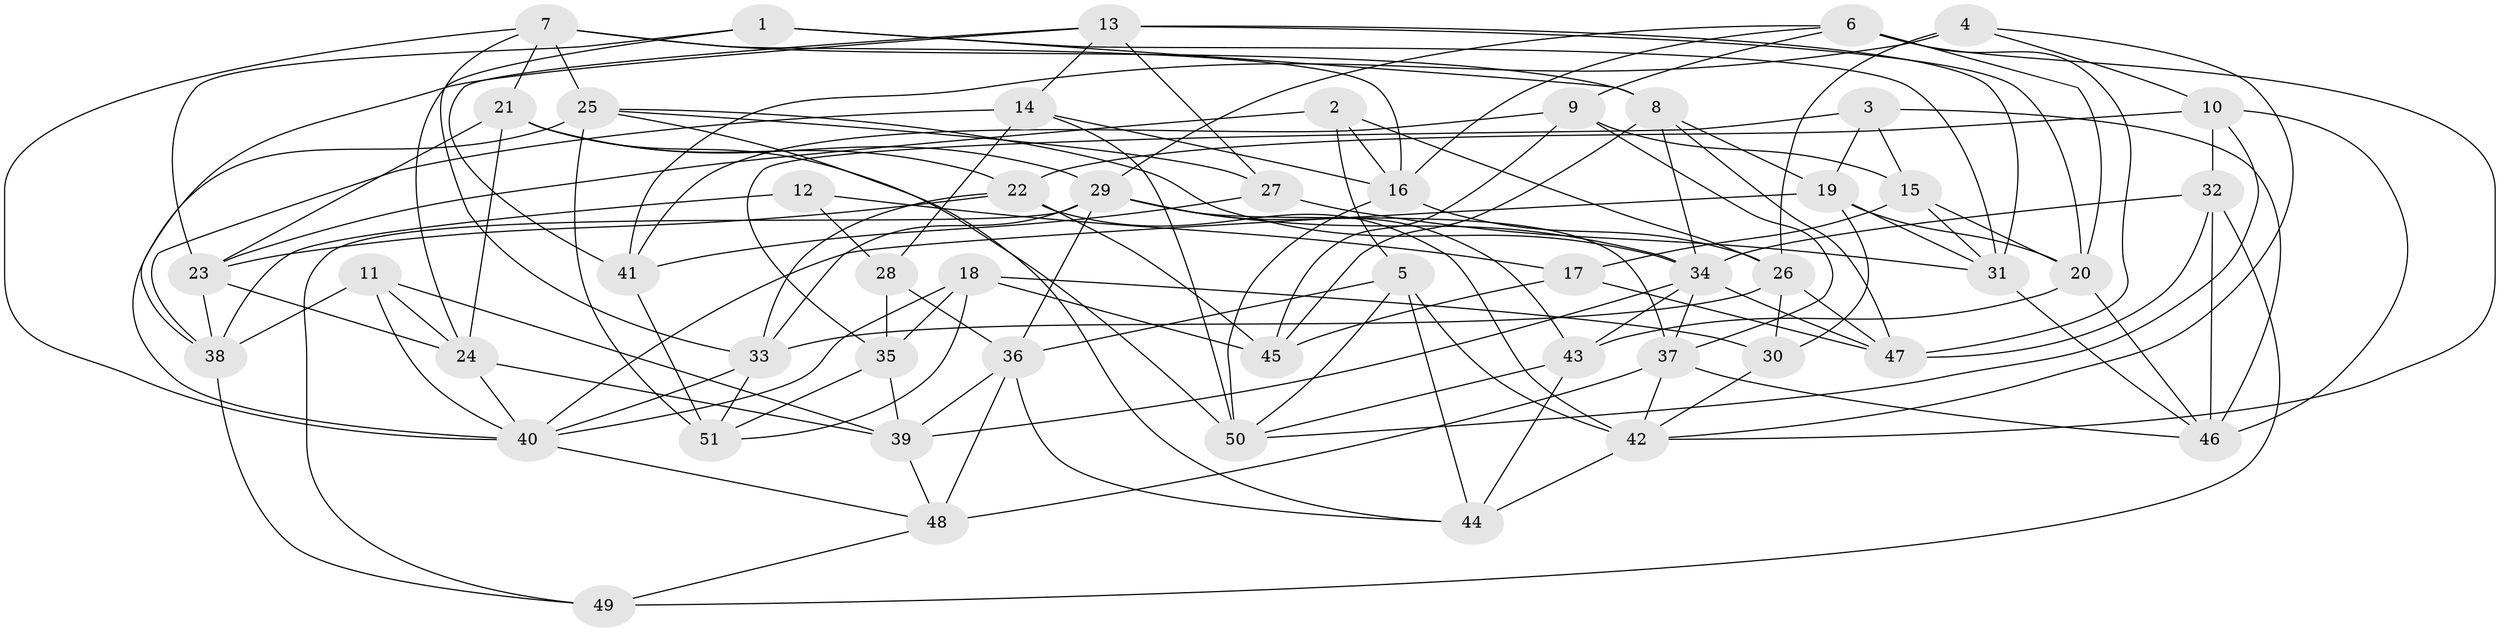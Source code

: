 // original degree distribution, {4: 1.0}
// Generated by graph-tools (version 1.1) at 2025/03/03/09/25 03:03:00]
// undirected, 51 vertices, 138 edges
graph export_dot {
graph [start="1"]
  node [color=gray90,style=filled];
  1;
  2;
  3;
  4;
  5;
  6;
  7;
  8;
  9;
  10;
  11;
  12;
  13;
  14;
  15;
  16;
  17;
  18;
  19;
  20;
  21;
  22;
  23;
  24;
  25;
  26;
  27;
  28;
  29;
  30;
  31;
  32;
  33;
  34;
  35;
  36;
  37;
  38;
  39;
  40;
  41;
  42;
  43;
  44;
  45;
  46;
  47;
  48;
  49;
  50;
  51;
  1 -- 8 [weight=1.0];
  1 -- 23 [weight=1.0];
  1 -- 24 [weight=1.0];
  1 -- 31 [weight=1.0];
  2 -- 5 [weight=1.0];
  2 -- 16 [weight=1.0];
  2 -- 23 [weight=1.0];
  2 -- 26 [weight=1.0];
  3 -- 15 [weight=1.0];
  3 -- 19 [weight=1.0];
  3 -- 35 [weight=1.0];
  3 -- 46 [weight=1.0];
  4 -- 10 [weight=1.0];
  4 -- 26 [weight=1.0];
  4 -- 41 [weight=1.0];
  4 -- 42 [weight=1.0];
  5 -- 36 [weight=1.0];
  5 -- 42 [weight=2.0];
  5 -- 44 [weight=1.0];
  5 -- 50 [weight=1.0];
  6 -- 9 [weight=1.0];
  6 -- 16 [weight=1.0];
  6 -- 20 [weight=1.0];
  6 -- 29 [weight=1.0];
  6 -- 42 [weight=1.0];
  6 -- 47 [weight=1.0];
  7 -- 8 [weight=1.0];
  7 -- 16 [weight=1.0];
  7 -- 21 [weight=1.0];
  7 -- 25 [weight=1.0];
  7 -- 33 [weight=1.0];
  7 -- 40 [weight=1.0];
  8 -- 19 [weight=1.0];
  8 -- 34 [weight=1.0];
  8 -- 45 [weight=1.0];
  8 -- 47 [weight=1.0];
  9 -- 15 [weight=1.0];
  9 -- 37 [weight=2.0];
  9 -- 41 [weight=1.0];
  9 -- 45 [weight=1.0];
  10 -- 22 [weight=1.0];
  10 -- 32 [weight=2.0];
  10 -- 46 [weight=1.0];
  10 -- 50 [weight=1.0];
  11 -- 24 [weight=1.0];
  11 -- 38 [weight=1.0];
  11 -- 39 [weight=1.0];
  11 -- 40 [weight=1.0];
  12 -- 17 [weight=2.0];
  12 -- 28 [weight=1.0];
  12 -- 38 [weight=1.0];
  13 -- 14 [weight=1.0];
  13 -- 20 [weight=1.0];
  13 -- 27 [weight=1.0];
  13 -- 31 [weight=1.0];
  13 -- 38 [weight=1.0];
  13 -- 41 [weight=1.0];
  14 -- 16 [weight=1.0];
  14 -- 28 [weight=2.0];
  14 -- 38 [weight=1.0];
  14 -- 50 [weight=1.0];
  15 -- 17 [weight=2.0];
  15 -- 20 [weight=1.0];
  15 -- 31 [weight=1.0];
  16 -- 26 [weight=1.0];
  16 -- 50 [weight=1.0];
  17 -- 45 [weight=1.0];
  17 -- 47 [weight=1.0];
  18 -- 30 [weight=1.0];
  18 -- 35 [weight=1.0];
  18 -- 40 [weight=1.0];
  18 -- 45 [weight=2.0];
  18 -- 51 [weight=1.0];
  19 -- 20 [weight=1.0];
  19 -- 30 [weight=1.0];
  19 -- 31 [weight=1.0];
  19 -- 40 [weight=1.0];
  20 -- 43 [weight=1.0];
  20 -- 46 [weight=1.0];
  21 -- 22 [weight=1.0];
  21 -- 23 [weight=1.0];
  21 -- 24 [weight=1.0];
  21 -- 29 [weight=1.0];
  21 -- 50 [weight=1.0];
  22 -- 23 [weight=1.0];
  22 -- 33 [weight=1.0];
  22 -- 42 [weight=1.0];
  22 -- 45 [weight=1.0];
  23 -- 24 [weight=1.0];
  23 -- 38 [weight=1.0];
  24 -- 39 [weight=1.0];
  24 -- 40 [weight=1.0];
  25 -- 27 [weight=1.0];
  25 -- 34 [weight=1.0];
  25 -- 40 [weight=1.0];
  25 -- 44 [weight=1.0];
  25 -- 51 [weight=1.0];
  26 -- 30 [weight=1.0];
  26 -- 33 [weight=1.0];
  26 -- 47 [weight=1.0];
  27 -- 31 [weight=1.0];
  27 -- 41 [weight=1.0];
  28 -- 35 [weight=2.0];
  28 -- 36 [weight=1.0];
  29 -- 33 [weight=1.0];
  29 -- 34 [weight=1.0];
  29 -- 36 [weight=1.0];
  29 -- 37 [weight=1.0];
  29 -- 43 [weight=1.0];
  29 -- 49 [weight=1.0];
  30 -- 42 [weight=1.0];
  31 -- 46 [weight=1.0];
  32 -- 34 [weight=1.0];
  32 -- 46 [weight=1.0];
  32 -- 47 [weight=1.0];
  32 -- 49 [weight=1.0];
  33 -- 40 [weight=1.0];
  33 -- 51 [weight=1.0];
  34 -- 37 [weight=1.0];
  34 -- 39 [weight=1.0];
  34 -- 43 [weight=1.0];
  34 -- 47 [weight=1.0];
  35 -- 39 [weight=1.0];
  35 -- 51 [weight=1.0];
  36 -- 39 [weight=1.0];
  36 -- 44 [weight=1.0];
  36 -- 48 [weight=1.0];
  37 -- 42 [weight=1.0];
  37 -- 46 [weight=1.0];
  37 -- 48 [weight=2.0];
  38 -- 49 [weight=1.0];
  39 -- 48 [weight=1.0];
  40 -- 48 [weight=1.0];
  41 -- 51 [weight=2.0];
  42 -- 44 [weight=1.0];
  43 -- 44 [weight=2.0];
  43 -- 50 [weight=1.0];
  48 -- 49 [weight=1.0];
}
